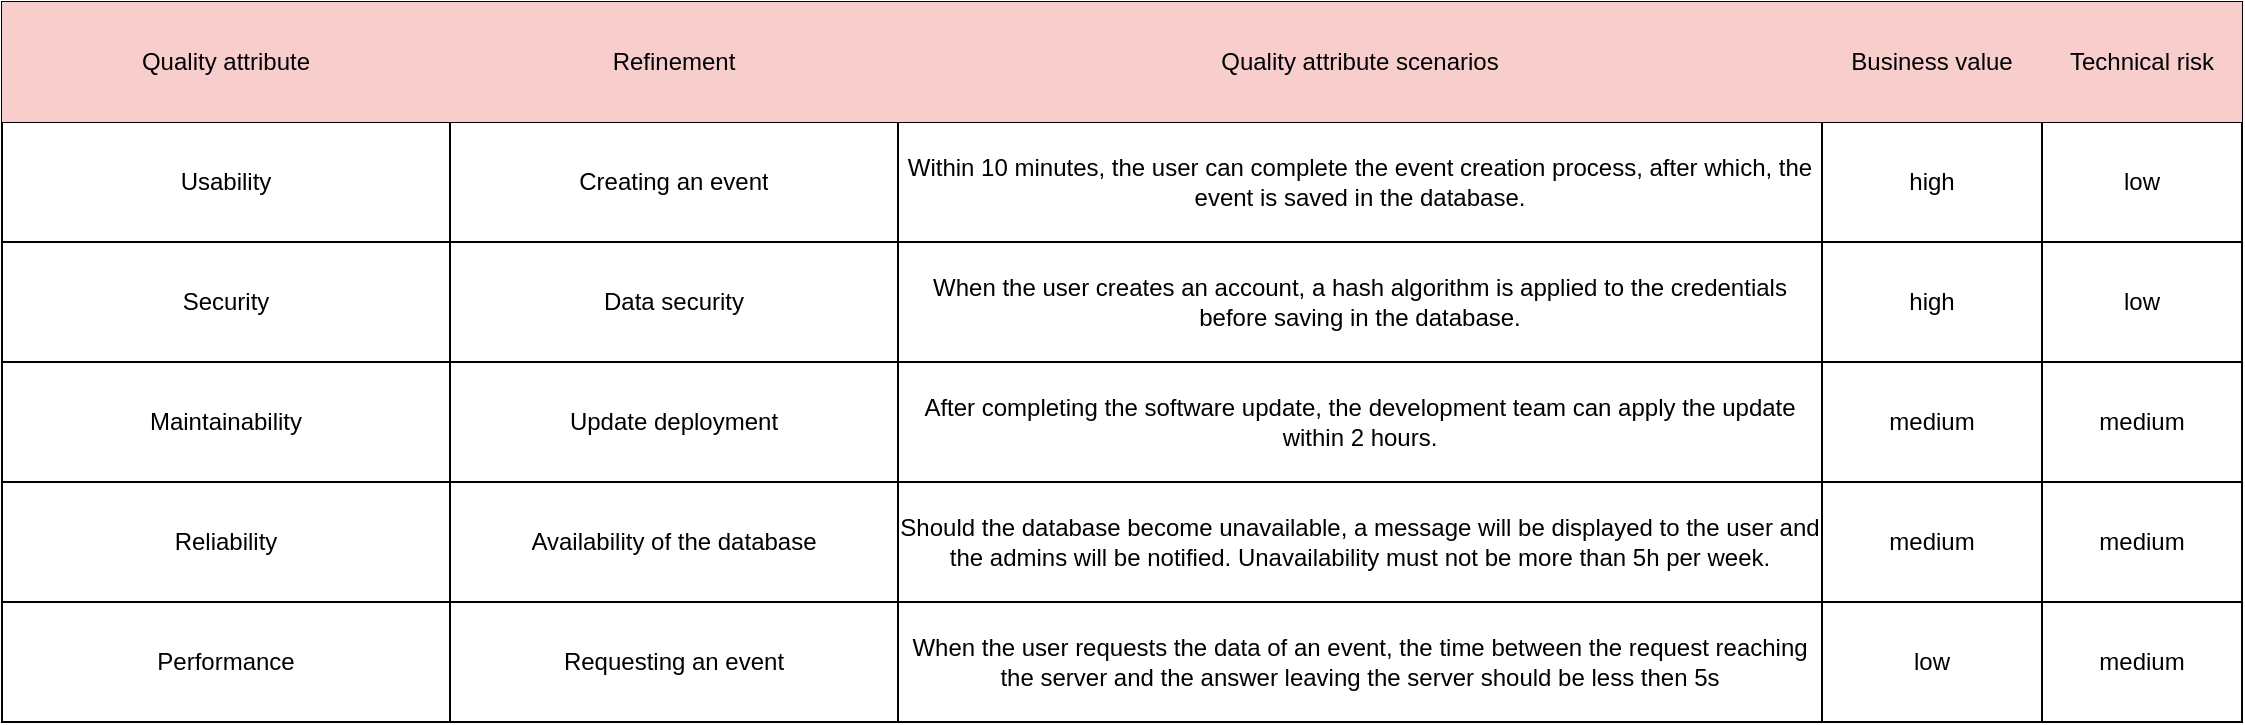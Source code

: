 <mxfile version="22.1.3" type="device">
  <diagram name="Page-1" id="XEkPOjl-qdYywtE6vLCS">
    <mxGraphModel dx="2904" dy="1609" grid="1" gridSize="10" guides="1" tooltips="1" connect="1" arrows="1" fold="1" page="1" pageScale="1" pageWidth="1169" pageHeight="827" background="#ffffff" math="0" shadow="0">
      <root>
        <mxCell id="0" />
        <mxCell id="1" parent="0" />
        <mxCell id="O9fHmAIUBffosSFMWJF--26" value="" style="shape=table;startSize=0;container=1;collapsible=0;childLayout=tableLayout;" vertex="1" parent="1">
          <mxGeometry x="23" y="200" width="1120" height="360" as="geometry" />
        </mxCell>
        <mxCell id="O9fHmAIUBffosSFMWJF--27" value="" style="shape=tableRow;horizontal=0;startSize=0;swimlaneHead=0;swimlaneBody=0;strokeColor=inherit;top=0;left=0;bottom=0;right=0;collapsible=0;dropTarget=0;fillColor=none;points=[[0,0.5],[1,0.5]];portConstraint=eastwest;" vertex="1" parent="O9fHmAIUBffosSFMWJF--26">
          <mxGeometry width="1120" height="60" as="geometry" />
        </mxCell>
        <mxCell id="O9fHmAIUBffosSFMWJF--28" value="Quality attribute" style="shape=partialRectangle;html=1;whiteSpace=wrap;connectable=0;strokeColor=#b85450;overflow=hidden;fillColor=#f8cecc;top=0;left=0;bottom=0;right=0;pointerEvents=1;" vertex="1" parent="O9fHmAIUBffosSFMWJF--27">
          <mxGeometry width="224" height="60" as="geometry">
            <mxRectangle width="224" height="60" as="alternateBounds" />
          </mxGeometry>
        </mxCell>
        <mxCell id="O9fHmAIUBffosSFMWJF--29" value="Refinement" style="shape=partialRectangle;html=1;whiteSpace=wrap;connectable=0;strokeColor=#b85450;overflow=hidden;fillColor=#f8cecc;top=0;left=0;bottom=0;right=0;pointerEvents=1;" vertex="1" parent="O9fHmAIUBffosSFMWJF--27">
          <mxGeometry x="224" width="224" height="60" as="geometry">
            <mxRectangle width="224" height="60" as="alternateBounds" />
          </mxGeometry>
        </mxCell>
        <mxCell id="O9fHmAIUBffosSFMWJF--30" value="Quality attribute scenarios" style="shape=partialRectangle;html=1;whiteSpace=wrap;connectable=0;strokeColor=#b85450;overflow=hidden;fillColor=#f8cecc;top=0;left=0;bottom=0;right=0;pointerEvents=1;" vertex="1" parent="O9fHmAIUBffosSFMWJF--27">
          <mxGeometry x="448" width="462" height="60" as="geometry">
            <mxRectangle width="462" height="60" as="alternateBounds" />
          </mxGeometry>
        </mxCell>
        <mxCell id="O9fHmAIUBffosSFMWJF--31" value="Business value" style="shape=partialRectangle;html=1;whiteSpace=wrap;connectable=0;strokeColor=#b85450;overflow=hidden;fillColor=#f8cecc;top=0;left=0;bottom=0;right=0;pointerEvents=1;" vertex="1" parent="O9fHmAIUBffosSFMWJF--27">
          <mxGeometry x="910" width="110" height="60" as="geometry">
            <mxRectangle width="110" height="60" as="alternateBounds" />
          </mxGeometry>
        </mxCell>
        <mxCell id="O9fHmAIUBffosSFMWJF--32" value="Technical risk" style="shape=partialRectangle;html=1;whiteSpace=wrap;connectable=0;strokeColor=#b85450;overflow=hidden;fillColor=#f8cecc;top=0;left=0;bottom=0;right=0;pointerEvents=1;" vertex="1" parent="O9fHmAIUBffosSFMWJF--27">
          <mxGeometry x="1020" width="100" height="60" as="geometry">
            <mxRectangle width="100" height="60" as="alternateBounds" />
          </mxGeometry>
        </mxCell>
        <mxCell id="O9fHmAIUBffosSFMWJF--33" value="" style="shape=tableRow;horizontal=0;startSize=0;swimlaneHead=0;swimlaneBody=0;strokeColor=inherit;top=0;left=0;bottom=0;right=0;collapsible=0;dropTarget=0;fillColor=none;points=[[0,0.5],[1,0.5]];portConstraint=eastwest;" vertex="1" parent="O9fHmAIUBffosSFMWJF--26">
          <mxGeometry y="60" width="1120" height="60" as="geometry" />
        </mxCell>
        <mxCell id="O9fHmAIUBffosSFMWJF--34" value="Usability" style="shape=partialRectangle;html=1;whiteSpace=wrap;connectable=0;strokeColor=inherit;overflow=hidden;fillColor=none;top=0;left=0;bottom=0;right=0;pointerEvents=1;" vertex="1" parent="O9fHmAIUBffosSFMWJF--33">
          <mxGeometry width="224" height="60" as="geometry">
            <mxRectangle width="224" height="60" as="alternateBounds" />
          </mxGeometry>
        </mxCell>
        <mxCell id="O9fHmAIUBffosSFMWJF--35" value="Creating an event" style="shape=partialRectangle;html=1;whiteSpace=wrap;connectable=0;strokeColor=inherit;overflow=hidden;fillColor=none;top=0;left=0;bottom=0;right=0;pointerEvents=1;" vertex="1" parent="O9fHmAIUBffosSFMWJF--33">
          <mxGeometry x="224" width="224" height="60" as="geometry">
            <mxRectangle width="224" height="60" as="alternateBounds" />
          </mxGeometry>
        </mxCell>
        <mxCell id="O9fHmAIUBffosSFMWJF--36" value="Within 10 minutes, the user can complete the event creation process, after which, the event is saved in the database." style="shape=partialRectangle;html=1;whiteSpace=wrap;connectable=0;strokeColor=inherit;overflow=hidden;fillColor=none;top=0;left=0;bottom=0;right=0;pointerEvents=1;" vertex="1" parent="O9fHmAIUBffosSFMWJF--33">
          <mxGeometry x="448" width="462" height="60" as="geometry">
            <mxRectangle width="462" height="60" as="alternateBounds" />
          </mxGeometry>
        </mxCell>
        <mxCell id="O9fHmAIUBffosSFMWJF--37" value="high" style="shape=partialRectangle;html=1;whiteSpace=wrap;connectable=0;strokeColor=inherit;overflow=hidden;fillColor=none;top=0;left=0;bottom=0;right=0;pointerEvents=1;" vertex="1" parent="O9fHmAIUBffosSFMWJF--33">
          <mxGeometry x="910" width="110" height="60" as="geometry">
            <mxRectangle width="110" height="60" as="alternateBounds" />
          </mxGeometry>
        </mxCell>
        <mxCell id="O9fHmAIUBffosSFMWJF--38" value="low" style="shape=partialRectangle;html=1;whiteSpace=wrap;connectable=0;strokeColor=inherit;overflow=hidden;fillColor=none;top=0;left=0;bottom=0;right=0;pointerEvents=1;" vertex="1" parent="O9fHmAIUBffosSFMWJF--33">
          <mxGeometry x="1020" width="100" height="60" as="geometry">
            <mxRectangle width="100" height="60" as="alternateBounds" />
          </mxGeometry>
        </mxCell>
        <mxCell id="O9fHmAIUBffosSFMWJF--39" value="" style="shape=tableRow;horizontal=0;startSize=0;swimlaneHead=0;swimlaneBody=0;strokeColor=inherit;top=0;left=0;bottom=0;right=0;collapsible=0;dropTarget=0;fillColor=none;points=[[0,0.5],[1,0.5]];portConstraint=eastwest;" vertex="1" parent="O9fHmAIUBffosSFMWJF--26">
          <mxGeometry y="120" width="1120" height="60" as="geometry" />
        </mxCell>
        <mxCell id="O9fHmAIUBffosSFMWJF--40" value="Security" style="shape=partialRectangle;html=1;whiteSpace=wrap;connectable=0;strokeColor=inherit;overflow=hidden;fillColor=none;top=0;left=0;bottom=0;right=0;pointerEvents=1;" vertex="1" parent="O9fHmAIUBffosSFMWJF--39">
          <mxGeometry width="224" height="60" as="geometry">
            <mxRectangle width="224" height="60" as="alternateBounds" />
          </mxGeometry>
        </mxCell>
        <mxCell id="O9fHmAIUBffosSFMWJF--41" value="Data security" style="shape=partialRectangle;html=1;whiteSpace=wrap;connectable=0;strokeColor=inherit;overflow=hidden;fillColor=none;top=0;left=0;bottom=0;right=0;pointerEvents=1;" vertex="1" parent="O9fHmAIUBffosSFMWJF--39">
          <mxGeometry x="224" width="224" height="60" as="geometry">
            <mxRectangle width="224" height="60" as="alternateBounds" />
          </mxGeometry>
        </mxCell>
        <mxCell id="O9fHmAIUBffosSFMWJF--42" value="When the user creates an account, a hash algorithm is applied to the credentials before saving in the database." style="shape=partialRectangle;html=1;whiteSpace=wrap;connectable=0;strokeColor=inherit;overflow=hidden;fillColor=none;top=0;left=0;bottom=0;right=0;pointerEvents=1;" vertex="1" parent="O9fHmAIUBffosSFMWJF--39">
          <mxGeometry x="448" width="462" height="60" as="geometry">
            <mxRectangle width="462" height="60" as="alternateBounds" />
          </mxGeometry>
        </mxCell>
        <mxCell id="O9fHmAIUBffosSFMWJF--43" value="high" style="shape=partialRectangle;html=1;whiteSpace=wrap;connectable=0;strokeColor=inherit;overflow=hidden;fillColor=none;top=0;left=0;bottom=0;right=0;pointerEvents=1;" vertex="1" parent="O9fHmAIUBffosSFMWJF--39">
          <mxGeometry x="910" width="110" height="60" as="geometry">
            <mxRectangle width="110" height="60" as="alternateBounds" />
          </mxGeometry>
        </mxCell>
        <mxCell id="O9fHmAIUBffosSFMWJF--44" value="low" style="shape=partialRectangle;html=1;whiteSpace=wrap;connectable=0;strokeColor=inherit;overflow=hidden;fillColor=none;top=0;left=0;bottom=0;right=0;pointerEvents=1;" vertex="1" parent="O9fHmAIUBffosSFMWJF--39">
          <mxGeometry x="1020" width="100" height="60" as="geometry">
            <mxRectangle width="100" height="60" as="alternateBounds" />
          </mxGeometry>
        </mxCell>
        <mxCell id="O9fHmAIUBffosSFMWJF--45" value="" style="shape=tableRow;horizontal=0;startSize=0;swimlaneHead=0;swimlaneBody=0;strokeColor=inherit;top=0;left=0;bottom=0;right=0;collapsible=0;dropTarget=0;fillColor=none;points=[[0,0.5],[1,0.5]];portConstraint=eastwest;" vertex="1" parent="O9fHmAIUBffosSFMWJF--26">
          <mxGeometry y="180" width="1120" height="60" as="geometry" />
        </mxCell>
        <mxCell id="O9fHmAIUBffosSFMWJF--46" value="Maintainability" style="shape=partialRectangle;html=1;whiteSpace=wrap;connectable=0;strokeColor=inherit;overflow=hidden;fillColor=none;top=0;left=0;bottom=0;right=0;pointerEvents=1;" vertex="1" parent="O9fHmAIUBffosSFMWJF--45">
          <mxGeometry width="224" height="60" as="geometry">
            <mxRectangle width="224" height="60" as="alternateBounds" />
          </mxGeometry>
        </mxCell>
        <mxCell id="O9fHmAIUBffosSFMWJF--47" value="Update deployment" style="shape=partialRectangle;html=1;whiteSpace=wrap;connectable=0;strokeColor=inherit;overflow=hidden;fillColor=none;top=0;left=0;bottom=0;right=0;pointerEvents=1;" vertex="1" parent="O9fHmAIUBffosSFMWJF--45">
          <mxGeometry x="224" width="224" height="60" as="geometry">
            <mxRectangle width="224" height="60" as="alternateBounds" />
          </mxGeometry>
        </mxCell>
        <mxCell id="O9fHmAIUBffosSFMWJF--48" value="After completing the software update, the development team can apply the update within 2 hours." style="shape=partialRectangle;html=1;whiteSpace=wrap;connectable=0;strokeColor=inherit;overflow=hidden;fillColor=none;top=0;left=0;bottom=0;right=0;pointerEvents=1;" vertex="1" parent="O9fHmAIUBffosSFMWJF--45">
          <mxGeometry x="448" width="462" height="60" as="geometry">
            <mxRectangle width="462" height="60" as="alternateBounds" />
          </mxGeometry>
        </mxCell>
        <mxCell id="O9fHmAIUBffosSFMWJF--49" value="medium" style="shape=partialRectangle;html=1;whiteSpace=wrap;connectable=0;strokeColor=inherit;overflow=hidden;fillColor=none;top=0;left=0;bottom=0;right=0;pointerEvents=1;" vertex="1" parent="O9fHmAIUBffosSFMWJF--45">
          <mxGeometry x="910" width="110" height="60" as="geometry">
            <mxRectangle width="110" height="60" as="alternateBounds" />
          </mxGeometry>
        </mxCell>
        <mxCell id="O9fHmAIUBffosSFMWJF--50" value="medium" style="shape=partialRectangle;html=1;whiteSpace=wrap;connectable=0;strokeColor=inherit;overflow=hidden;fillColor=none;top=0;left=0;bottom=0;right=0;pointerEvents=1;" vertex="1" parent="O9fHmAIUBffosSFMWJF--45">
          <mxGeometry x="1020" width="100" height="60" as="geometry">
            <mxRectangle width="100" height="60" as="alternateBounds" />
          </mxGeometry>
        </mxCell>
        <mxCell id="O9fHmAIUBffosSFMWJF--51" value="" style="shape=tableRow;horizontal=0;startSize=0;swimlaneHead=0;swimlaneBody=0;strokeColor=inherit;top=0;left=0;bottom=0;right=0;collapsible=0;dropTarget=0;fillColor=none;points=[[0,0.5],[1,0.5]];portConstraint=eastwest;" vertex="1" parent="O9fHmAIUBffosSFMWJF--26">
          <mxGeometry y="240" width="1120" height="60" as="geometry" />
        </mxCell>
        <mxCell id="O9fHmAIUBffosSFMWJF--52" value="Reliability" style="shape=partialRectangle;html=1;whiteSpace=wrap;connectable=0;strokeColor=inherit;overflow=hidden;fillColor=none;top=0;left=0;bottom=0;right=0;pointerEvents=1;" vertex="1" parent="O9fHmAIUBffosSFMWJF--51">
          <mxGeometry width="224" height="60" as="geometry">
            <mxRectangle width="224" height="60" as="alternateBounds" />
          </mxGeometry>
        </mxCell>
        <mxCell id="O9fHmAIUBffosSFMWJF--53" value="Availability of the database" style="shape=partialRectangle;html=1;whiteSpace=wrap;connectable=0;strokeColor=inherit;overflow=hidden;fillColor=none;top=0;left=0;bottom=0;right=0;pointerEvents=1;" vertex="1" parent="O9fHmAIUBffosSFMWJF--51">
          <mxGeometry x="224" width="224" height="60" as="geometry">
            <mxRectangle width="224" height="60" as="alternateBounds" />
          </mxGeometry>
        </mxCell>
        <mxCell id="O9fHmAIUBffosSFMWJF--54" value="Should the database become unavailable, a message will be displayed to the user and the admins will be notified. Unavailability must not be more than 5h per week." style="shape=partialRectangle;html=1;whiteSpace=wrap;connectable=0;strokeColor=inherit;overflow=hidden;fillColor=none;top=0;left=0;bottom=0;right=0;pointerEvents=1;" vertex="1" parent="O9fHmAIUBffosSFMWJF--51">
          <mxGeometry x="448" width="462" height="60" as="geometry">
            <mxRectangle width="462" height="60" as="alternateBounds" />
          </mxGeometry>
        </mxCell>
        <mxCell id="O9fHmAIUBffosSFMWJF--55" value="medium" style="shape=partialRectangle;html=1;whiteSpace=wrap;connectable=0;strokeColor=inherit;overflow=hidden;fillColor=none;top=0;left=0;bottom=0;right=0;pointerEvents=1;" vertex="1" parent="O9fHmAIUBffosSFMWJF--51">
          <mxGeometry x="910" width="110" height="60" as="geometry">
            <mxRectangle width="110" height="60" as="alternateBounds" />
          </mxGeometry>
        </mxCell>
        <mxCell id="O9fHmAIUBffosSFMWJF--56" value="medium" style="shape=partialRectangle;html=1;whiteSpace=wrap;connectable=0;strokeColor=inherit;overflow=hidden;fillColor=none;top=0;left=0;bottom=0;right=0;pointerEvents=1;" vertex="1" parent="O9fHmAIUBffosSFMWJF--51">
          <mxGeometry x="1020" width="100" height="60" as="geometry">
            <mxRectangle width="100" height="60" as="alternateBounds" />
          </mxGeometry>
        </mxCell>
        <mxCell id="O9fHmAIUBffosSFMWJF--57" value="" style="shape=tableRow;horizontal=0;startSize=0;swimlaneHead=0;swimlaneBody=0;strokeColor=inherit;top=0;left=0;bottom=0;right=0;collapsible=0;dropTarget=0;fillColor=none;points=[[0,0.5],[1,0.5]];portConstraint=eastwest;" vertex="1" parent="O9fHmAIUBffosSFMWJF--26">
          <mxGeometry y="300" width="1120" height="60" as="geometry" />
        </mxCell>
        <mxCell id="O9fHmAIUBffosSFMWJF--58" value="Performance" style="shape=partialRectangle;html=1;whiteSpace=wrap;connectable=0;strokeColor=inherit;overflow=hidden;fillColor=none;top=0;left=0;bottom=0;right=0;pointerEvents=1;" vertex="1" parent="O9fHmAIUBffosSFMWJF--57">
          <mxGeometry width="224" height="60" as="geometry">
            <mxRectangle width="224" height="60" as="alternateBounds" />
          </mxGeometry>
        </mxCell>
        <mxCell id="O9fHmAIUBffosSFMWJF--59" value="Requesting an event" style="shape=partialRectangle;html=1;whiteSpace=wrap;connectable=0;strokeColor=inherit;overflow=hidden;fillColor=none;top=0;left=0;bottom=0;right=0;pointerEvents=1;" vertex="1" parent="O9fHmAIUBffosSFMWJF--57">
          <mxGeometry x="224" width="224" height="60" as="geometry">
            <mxRectangle width="224" height="60" as="alternateBounds" />
          </mxGeometry>
        </mxCell>
        <mxCell id="O9fHmAIUBffosSFMWJF--60" value="When the user requests the data of an event, the time between the request reaching the server and the answer leaving the server should be less then 5s" style="shape=partialRectangle;html=1;whiteSpace=wrap;connectable=0;strokeColor=inherit;overflow=hidden;fillColor=none;top=0;left=0;bottom=0;right=0;pointerEvents=1;" vertex="1" parent="O9fHmAIUBffosSFMWJF--57">
          <mxGeometry x="448" width="462" height="60" as="geometry">
            <mxRectangle width="462" height="60" as="alternateBounds" />
          </mxGeometry>
        </mxCell>
        <mxCell id="O9fHmAIUBffosSFMWJF--61" value="low" style="shape=partialRectangle;html=1;whiteSpace=wrap;connectable=0;strokeColor=inherit;overflow=hidden;fillColor=none;top=0;left=0;bottom=0;right=0;pointerEvents=1;" vertex="1" parent="O9fHmAIUBffosSFMWJF--57">
          <mxGeometry x="910" width="110" height="60" as="geometry">
            <mxRectangle width="110" height="60" as="alternateBounds" />
          </mxGeometry>
        </mxCell>
        <mxCell id="O9fHmAIUBffosSFMWJF--62" value="medium" style="shape=partialRectangle;html=1;whiteSpace=wrap;connectable=0;strokeColor=inherit;overflow=hidden;fillColor=none;top=0;left=0;bottom=0;right=0;pointerEvents=1;" vertex="1" parent="O9fHmAIUBffosSFMWJF--57">
          <mxGeometry x="1020" width="100" height="60" as="geometry">
            <mxRectangle width="100" height="60" as="alternateBounds" />
          </mxGeometry>
        </mxCell>
      </root>
    </mxGraphModel>
  </diagram>
</mxfile>
